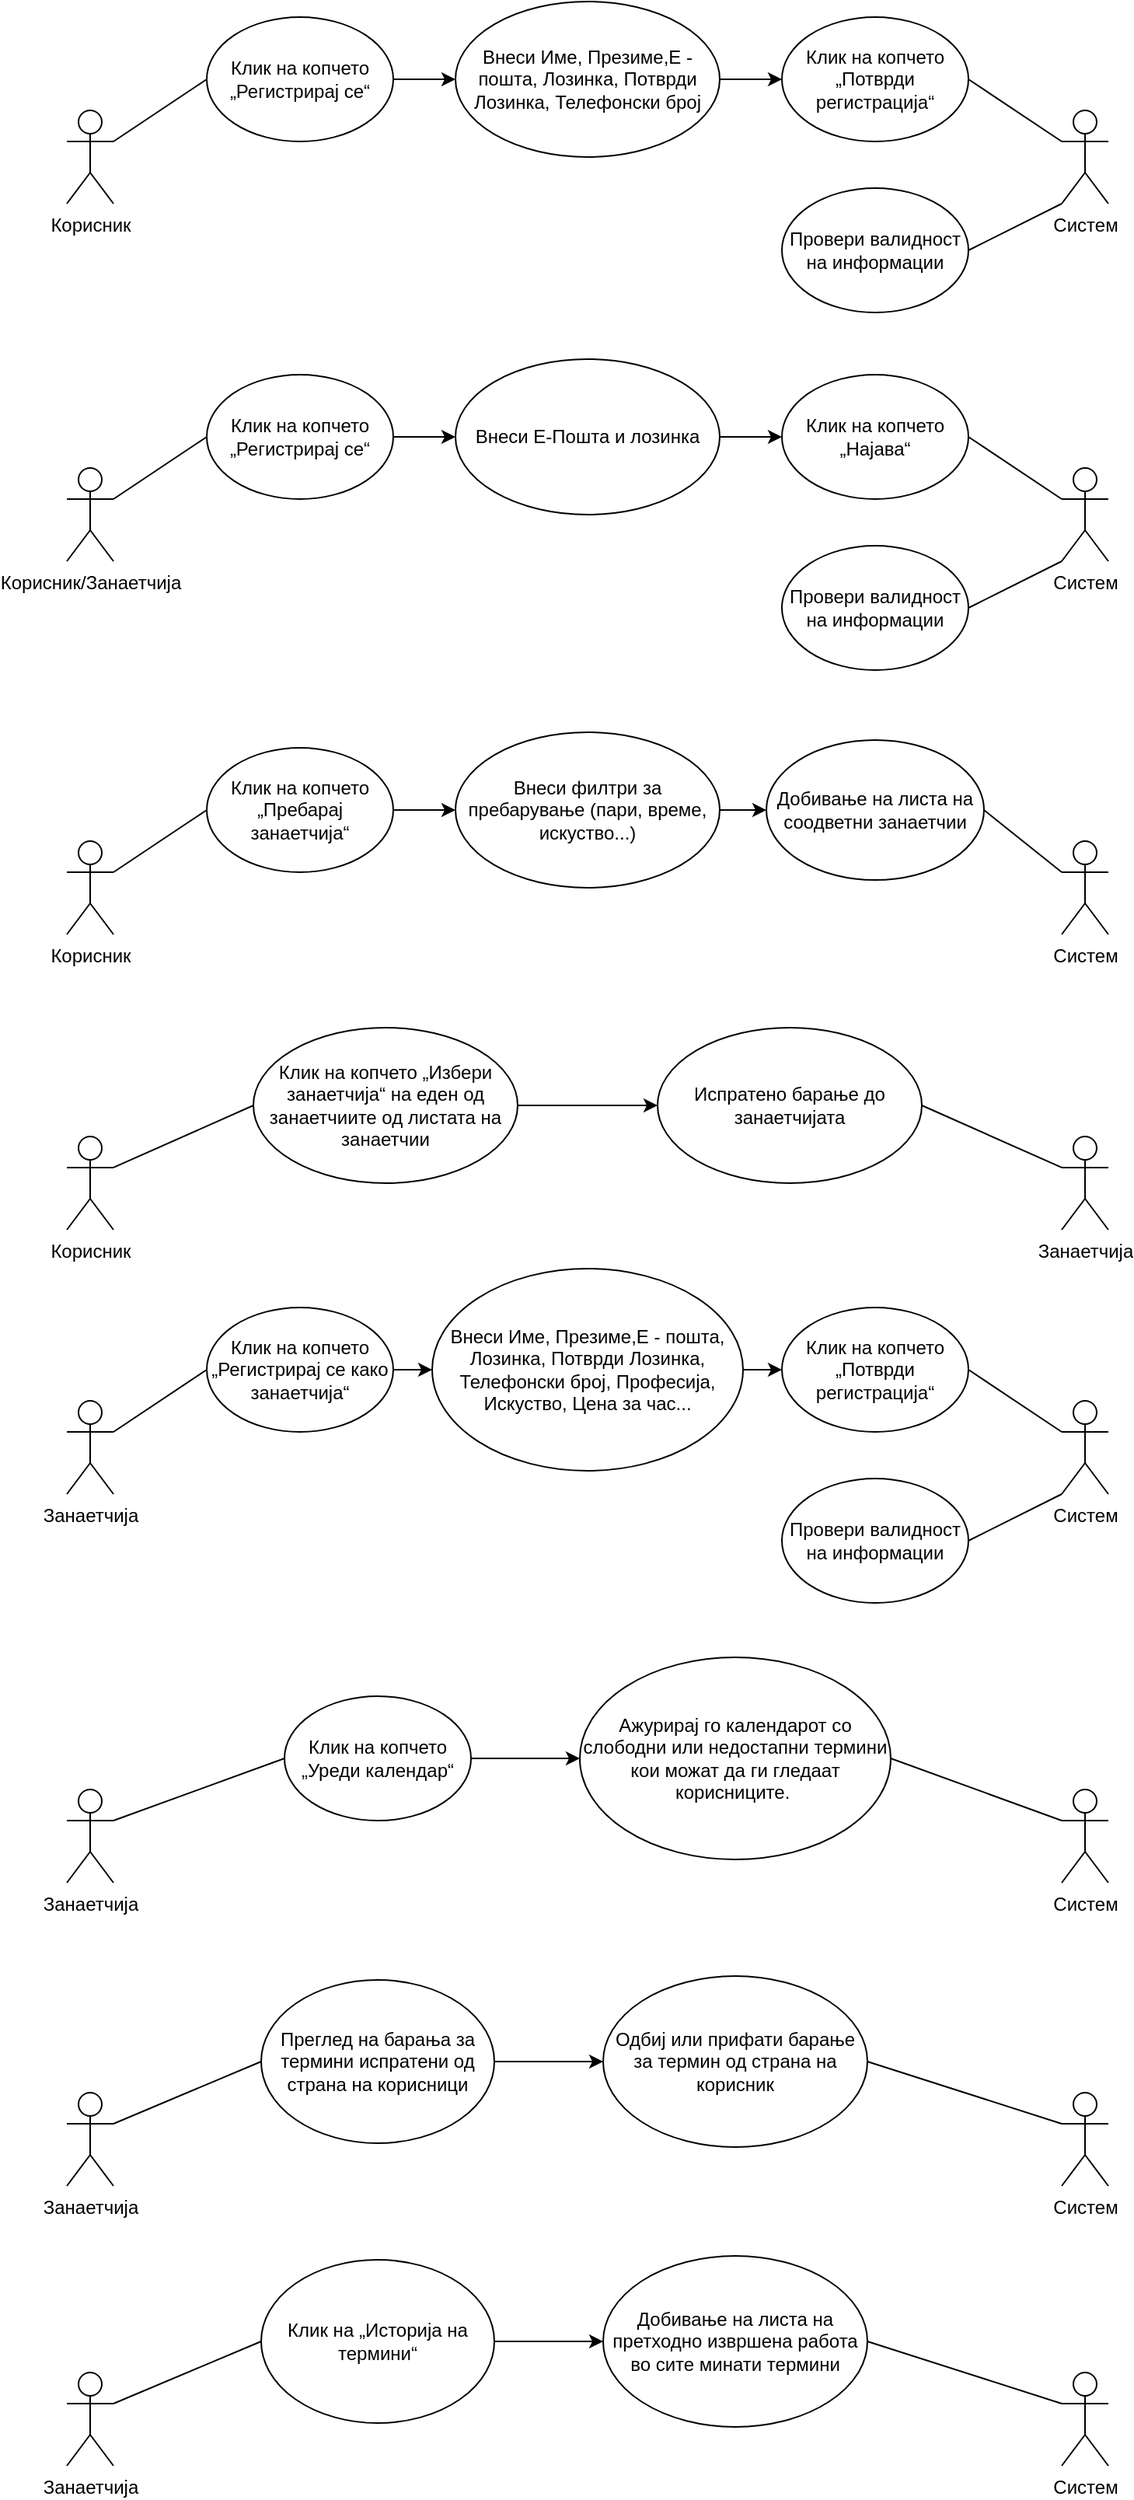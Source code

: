 <mxfile version="22.1.11" type="device">
  <diagram name="Page-1" id="tJ1DZ_RtLcEPn3Sru-tL">
    <mxGraphModel dx="1434" dy="780" grid="1" gridSize="10" guides="1" tooltips="1" connect="1" arrows="1" fold="1" page="1" pageScale="1" pageWidth="850" pageHeight="1100" math="0" shadow="0">
      <root>
        <mxCell id="0" />
        <mxCell id="1" parent="0" />
        <mxCell id="VpdtwhGYTW0_7kn1QT-y-1" value="Корисник" style="shape=umlActor;verticalLabelPosition=bottom;verticalAlign=top;html=1;outlineConnect=0;" parent="1" vertex="1">
          <mxGeometry x="60" y="110" width="30" height="60" as="geometry" />
        </mxCell>
        <mxCell id="VpdtwhGYTW0_7kn1QT-y-2" value="Клик на копчето „Регистрирај се“" style="ellipse;whiteSpace=wrap;html=1;" parent="1" vertex="1">
          <mxGeometry x="150" y="50" width="120" height="80" as="geometry" />
        </mxCell>
        <mxCell id="VpdtwhGYTW0_7kn1QT-y-3" value="Внеси Име, Презиме,Е - пошта, Лозинка, Потврди Лозинка, Телефонски број" style="ellipse;whiteSpace=wrap;html=1;" parent="1" vertex="1">
          <mxGeometry x="310" y="40" width="170" height="100" as="geometry" />
        </mxCell>
        <mxCell id="VpdtwhGYTW0_7kn1QT-y-4" value="Клик на копчето „Потврди регистрација“" style="ellipse;whiteSpace=wrap;html=1;" parent="1" vertex="1">
          <mxGeometry x="520" y="50" width="120" height="80" as="geometry" />
        </mxCell>
        <mxCell id="VpdtwhGYTW0_7kn1QT-y-5" value="Систем" style="shape=umlActor;verticalLabelPosition=bottom;verticalAlign=top;html=1;outlineConnect=0;" parent="1" vertex="1">
          <mxGeometry x="700" y="110" width="30" height="60" as="geometry" />
        </mxCell>
        <mxCell id="VpdtwhGYTW0_7kn1QT-y-7" value="" style="endArrow=classic;html=1;rounded=0;exitX=1;exitY=0.5;exitDx=0;exitDy=0;entryX=0;entryY=0.5;entryDx=0;entryDy=0;" parent="1" source="VpdtwhGYTW0_7kn1QT-y-2" target="VpdtwhGYTW0_7kn1QT-y-3" edge="1">
          <mxGeometry width="50" height="50" relative="1" as="geometry">
            <mxPoint x="270" y="180" as="sourcePoint" />
            <mxPoint x="320" y="130" as="targetPoint" />
          </mxGeometry>
        </mxCell>
        <mxCell id="VpdtwhGYTW0_7kn1QT-y-8" value="" style="endArrow=classic;html=1;rounded=0;exitX=1;exitY=0.5;exitDx=0;exitDy=0;entryX=0;entryY=0.5;entryDx=0;entryDy=0;" parent="1" source="VpdtwhGYTW0_7kn1QT-y-3" target="VpdtwhGYTW0_7kn1QT-y-4" edge="1">
          <mxGeometry width="50" height="50" relative="1" as="geometry">
            <mxPoint x="350" y="260" as="sourcePoint" />
            <mxPoint x="400" y="210" as="targetPoint" />
          </mxGeometry>
        </mxCell>
        <mxCell id="VpdtwhGYTW0_7kn1QT-y-19" value="" style="endArrow=none;html=1;rounded=0;entryX=0;entryY=0.5;entryDx=0;entryDy=0;exitX=1;exitY=0.333;exitDx=0;exitDy=0;exitPerimeter=0;" parent="1" source="VpdtwhGYTW0_7kn1QT-y-1" target="VpdtwhGYTW0_7kn1QT-y-2" edge="1">
          <mxGeometry width="50" height="50" relative="1" as="geometry">
            <mxPoint x="350" y="300" as="sourcePoint" />
            <mxPoint x="400" y="250" as="targetPoint" />
          </mxGeometry>
        </mxCell>
        <mxCell id="VpdtwhGYTW0_7kn1QT-y-20" value="" style="endArrow=none;html=1;rounded=0;entryX=1;entryY=0.5;entryDx=0;entryDy=0;exitX=0;exitY=0.333;exitDx=0;exitDy=0;exitPerimeter=0;" parent="1" source="VpdtwhGYTW0_7kn1QT-y-5" target="VpdtwhGYTW0_7kn1QT-y-4" edge="1">
          <mxGeometry width="50" height="50" relative="1" as="geometry">
            <mxPoint x="350" y="300" as="sourcePoint" />
            <mxPoint x="400" y="250" as="targetPoint" />
          </mxGeometry>
        </mxCell>
        <mxCell id="VpdtwhGYTW0_7kn1QT-y-21" value="Корисник/Занаетчија" style="shape=umlActor;verticalLabelPosition=bottom;verticalAlign=top;html=1;outlineConnect=0;" parent="1" vertex="1">
          <mxGeometry x="60" y="340" width="30" height="60" as="geometry" />
        </mxCell>
        <mxCell id="VpdtwhGYTW0_7kn1QT-y-22" value="Клик на копчето „Регистрирај се“" style="ellipse;whiteSpace=wrap;html=1;" parent="1" vertex="1">
          <mxGeometry x="150" y="280" width="120" height="80" as="geometry" />
        </mxCell>
        <mxCell id="VpdtwhGYTW0_7kn1QT-y-23" value="Внеси Е-Пошта и лозинка" style="ellipse;whiteSpace=wrap;html=1;" parent="1" vertex="1">
          <mxGeometry x="310" y="270" width="170" height="100" as="geometry" />
        </mxCell>
        <mxCell id="VpdtwhGYTW0_7kn1QT-y-24" value="Клик на копчето „Најава“" style="ellipse;whiteSpace=wrap;html=1;" parent="1" vertex="1">
          <mxGeometry x="520" y="280" width="120" height="80" as="geometry" />
        </mxCell>
        <mxCell id="VpdtwhGYTW0_7kn1QT-y-25" value="Систем" style="shape=umlActor;verticalLabelPosition=bottom;verticalAlign=top;html=1;outlineConnect=0;" parent="1" vertex="1">
          <mxGeometry x="700" y="340" width="30" height="60" as="geometry" />
        </mxCell>
        <mxCell id="VpdtwhGYTW0_7kn1QT-y-26" value="" style="endArrow=classic;html=1;rounded=0;exitX=1;exitY=0.5;exitDx=0;exitDy=0;entryX=0;entryY=0.5;entryDx=0;entryDy=0;" parent="1" source="VpdtwhGYTW0_7kn1QT-y-22" target="VpdtwhGYTW0_7kn1QT-y-23" edge="1">
          <mxGeometry width="50" height="50" relative="1" as="geometry">
            <mxPoint x="270" y="410" as="sourcePoint" />
            <mxPoint x="320" y="360" as="targetPoint" />
          </mxGeometry>
        </mxCell>
        <mxCell id="VpdtwhGYTW0_7kn1QT-y-27" value="" style="endArrow=classic;html=1;rounded=0;exitX=1;exitY=0.5;exitDx=0;exitDy=0;entryX=0;entryY=0.5;entryDx=0;entryDy=0;" parent="1" source="VpdtwhGYTW0_7kn1QT-y-23" target="VpdtwhGYTW0_7kn1QT-y-24" edge="1">
          <mxGeometry width="50" height="50" relative="1" as="geometry">
            <mxPoint x="350" y="490" as="sourcePoint" />
            <mxPoint x="400" y="440" as="targetPoint" />
          </mxGeometry>
        </mxCell>
        <mxCell id="VpdtwhGYTW0_7kn1QT-y-28" value="" style="endArrow=none;html=1;rounded=0;entryX=0;entryY=0.5;entryDx=0;entryDy=0;exitX=1;exitY=0.333;exitDx=0;exitDy=0;exitPerimeter=0;" parent="1" source="VpdtwhGYTW0_7kn1QT-y-21" target="VpdtwhGYTW0_7kn1QT-y-22" edge="1">
          <mxGeometry width="50" height="50" relative="1" as="geometry">
            <mxPoint x="350" y="530" as="sourcePoint" />
            <mxPoint x="400" y="480" as="targetPoint" />
          </mxGeometry>
        </mxCell>
        <mxCell id="VpdtwhGYTW0_7kn1QT-y-29" value="" style="endArrow=none;html=1;rounded=0;entryX=1;entryY=0.5;entryDx=0;entryDy=0;exitX=0;exitY=0.333;exitDx=0;exitDy=0;exitPerimeter=0;" parent="1" source="VpdtwhGYTW0_7kn1QT-y-25" target="VpdtwhGYTW0_7kn1QT-y-24" edge="1">
          <mxGeometry width="50" height="50" relative="1" as="geometry">
            <mxPoint x="350" y="530" as="sourcePoint" />
            <mxPoint x="400" y="480" as="targetPoint" />
          </mxGeometry>
        </mxCell>
        <mxCell id="VpdtwhGYTW0_7kn1QT-y-30" value="Провери валидност на информации" style="ellipse;whiteSpace=wrap;html=1;" parent="1" vertex="1">
          <mxGeometry x="520" y="160" width="120" height="80" as="geometry" />
        </mxCell>
        <mxCell id="VpdtwhGYTW0_7kn1QT-y-31" value="" style="endArrow=none;html=1;rounded=0;entryX=0;entryY=1;entryDx=0;entryDy=0;entryPerimeter=0;exitX=1;exitY=0.5;exitDx=0;exitDy=0;" parent="1" source="VpdtwhGYTW0_7kn1QT-y-30" target="VpdtwhGYTW0_7kn1QT-y-5" edge="1">
          <mxGeometry width="50" height="50" relative="1" as="geometry">
            <mxPoint x="350" y="280" as="sourcePoint" />
            <mxPoint x="400" y="230" as="targetPoint" />
          </mxGeometry>
        </mxCell>
        <mxCell id="VpdtwhGYTW0_7kn1QT-y-33" value="Провери валидност на информации" style="ellipse;whiteSpace=wrap;html=1;" parent="1" vertex="1">
          <mxGeometry x="520" y="390" width="120" height="80" as="geometry" />
        </mxCell>
        <mxCell id="VpdtwhGYTW0_7kn1QT-y-35" value="" style="endArrow=none;html=1;rounded=0;entryX=0;entryY=1;entryDx=0;entryDy=0;entryPerimeter=0;exitX=1;exitY=0.5;exitDx=0;exitDy=0;" parent="1" source="VpdtwhGYTW0_7kn1QT-y-33" target="VpdtwhGYTW0_7kn1QT-y-25" edge="1">
          <mxGeometry width="50" height="50" relative="1" as="geometry">
            <mxPoint x="350" y="320" as="sourcePoint" />
            <mxPoint x="400" y="270" as="targetPoint" />
          </mxGeometry>
        </mxCell>
        <mxCell id="VpdtwhGYTW0_7kn1QT-y-36" value="Корисник" style="shape=umlActor;verticalLabelPosition=bottom;verticalAlign=top;html=1;outlineConnect=0;" parent="1" vertex="1">
          <mxGeometry x="60" y="580" width="30" height="60" as="geometry" />
        </mxCell>
        <mxCell id="VpdtwhGYTW0_7kn1QT-y-37" value="Клик на копчето „Пребарај занаетчија“" style="ellipse;whiteSpace=wrap;html=1;" parent="1" vertex="1">
          <mxGeometry x="150" y="520" width="120" height="80" as="geometry" />
        </mxCell>
        <mxCell id="VpdtwhGYTW0_7kn1QT-y-38" value="Внеси филтри за пребарување (пари, време, искуство...)" style="ellipse;whiteSpace=wrap;html=1;" parent="1" vertex="1">
          <mxGeometry x="310" y="510" width="170" height="100" as="geometry" />
        </mxCell>
        <mxCell id="VpdtwhGYTW0_7kn1QT-y-39" value="Добивање на листа на соодветни занаетчии" style="ellipse;whiteSpace=wrap;html=1;" parent="1" vertex="1">
          <mxGeometry x="510" y="515" width="140" height="90" as="geometry" />
        </mxCell>
        <mxCell id="VpdtwhGYTW0_7kn1QT-y-40" value="Систем" style="shape=umlActor;verticalLabelPosition=bottom;verticalAlign=top;html=1;outlineConnect=0;" parent="1" vertex="1">
          <mxGeometry x="700" y="580" width="30" height="60" as="geometry" />
        </mxCell>
        <mxCell id="VpdtwhGYTW0_7kn1QT-y-41" value="" style="endArrow=classic;html=1;rounded=0;exitX=1;exitY=0.5;exitDx=0;exitDy=0;entryX=0;entryY=0.5;entryDx=0;entryDy=0;" parent="1" source="VpdtwhGYTW0_7kn1QT-y-37" target="VpdtwhGYTW0_7kn1QT-y-38" edge="1">
          <mxGeometry width="50" height="50" relative="1" as="geometry">
            <mxPoint x="270" y="650" as="sourcePoint" />
            <mxPoint x="320" y="600" as="targetPoint" />
          </mxGeometry>
        </mxCell>
        <mxCell id="VpdtwhGYTW0_7kn1QT-y-42" value="" style="endArrow=classic;html=1;rounded=0;exitX=1;exitY=0.5;exitDx=0;exitDy=0;entryX=0;entryY=0.5;entryDx=0;entryDy=0;" parent="1" source="VpdtwhGYTW0_7kn1QT-y-38" target="VpdtwhGYTW0_7kn1QT-y-39" edge="1">
          <mxGeometry width="50" height="50" relative="1" as="geometry">
            <mxPoint x="350" y="730" as="sourcePoint" />
            <mxPoint x="400" y="680" as="targetPoint" />
          </mxGeometry>
        </mxCell>
        <mxCell id="VpdtwhGYTW0_7kn1QT-y-43" value="" style="endArrow=none;html=1;rounded=0;entryX=0;entryY=0.5;entryDx=0;entryDy=0;exitX=1;exitY=0.333;exitDx=0;exitDy=0;exitPerimeter=0;" parent="1" source="VpdtwhGYTW0_7kn1QT-y-36" target="VpdtwhGYTW0_7kn1QT-y-37" edge="1">
          <mxGeometry width="50" height="50" relative="1" as="geometry">
            <mxPoint x="350" y="770" as="sourcePoint" />
            <mxPoint x="400" y="720" as="targetPoint" />
          </mxGeometry>
        </mxCell>
        <mxCell id="VpdtwhGYTW0_7kn1QT-y-44" value="" style="endArrow=none;html=1;rounded=0;entryX=1;entryY=0.5;entryDx=0;entryDy=0;exitX=0;exitY=0.333;exitDx=0;exitDy=0;exitPerimeter=0;" parent="1" source="VpdtwhGYTW0_7kn1QT-y-40" target="VpdtwhGYTW0_7kn1QT-y-39" edge="1">
          <mxGeometry width="50" height="50" relative="1" as="geometry">
            <mxPoint x="350" y="770" as="sourcePoint" />
            <mxPoint x="400" y="720" as="targetPoint" />
          </mxGeometry>
        </mxCell>
        <mxCell id="VpdtwhGYTW0_7kn1QT-y-47" value="Корисник" style="shape=umlActor;verticalLabelPosition=bottom;verticalAlign=top;html=1;outlineConnect=0;" parent="1" vertex="1">
          <mxGeometry x="60" y="770" width="30" height="60" as="geometry" />
        </mxCell>
        <mxCell id="VpdtwhGYTW0_7kn1QT-y-48" value="Клик на копчето „Избери занаетчија“ на еден од занаетчиите од листата на занаетчии" style="ellipse;whiteSpace=wrap;html=1;" parent="1" vertex="1">
          <mxGeometry x="180" y="700" width="170" height="100" as="geometry" />
        </mxCell>
        <mxCell id="VpdtwhGYTW0_7kn1QT-y-49" value="Испратено барање до занаетчијата" style="ellipse;whiteSpace=wrap;html=1;" parent="1" vertex="1">
          <mxGeometry x="440" y="700" width="170" height="100" as="geometry" />
        </mxCell>
        <mxCell id="VpdtwhGYTW0_7kn1QT-y-51" value="Занаетчија" style="shape=umlActor;verticalLabelPosition=bottom;verticalAlign=top;html=1;outlineConnect=0;" parent="1" vertex="1">
          <mxGeometry x="700" y="770" width="30" height="60" as="geometry" />
        </mxCell>
        <mxCell id="VpdtwhGYTW0_7kn1QT-y-52" value="" style="endArrow=classic;html=1;rounded=0;exitX=1;exitY=0.5;exitDx=0;exitDy=0;entryX=0;entryY=0.5;entryDx=0;entryDy=0;" parent="1" source="VpdtwhGYTW0_7kn1QT-y-48" target="VpdtwhGYTW0_7kn1QT-y-49" edge="1">
          <mxGeometry width="50" height="50" relative="1" as="geometry">
            <mxPoint x="270" y="840" as="sourcePoint" />
            <mxPoint x="320" y="790" as="targetPoint" />
          </mxGeometry>
        </mxCell>
        <mxCell id="VpdtwhGYTW0_7kn1QT-y-54" value="" style="endArrow=none;html=1;rounded=0;entryX=0;entryY=0.5;entryDx=0;entryDy=0;exitX=1;exitY=0.333;exitDx=0;exitDy=0;exitPerimeter=0;" parent="1" source="VpdtwhGYTW0_7kn1QT-y-47" target="VpdtwhGYTW0_7kn1QT-y-48" edge="1">
          <mxGeometry width="50" height="50" relative="1" as="geometry">
            <mxPoint x="350" y="960" as="sourcePoint" />
            <mxPoint x="400" y="910" as="targetPoint" />
          </mxGeometry>
        </mxCell>
        <mxCell id="VpdtwhGYTW0_7kn1QT-y-55" value="" style="endArrow=none;html=1;rounded=0;entryX=1;entryY=0.5;entryDx=0;entryDy=0;exitX=0;exitY=0.333;exitDx=0;exitDy=0;exitPerimeter=0;" parent="1" source="VpdtwhGYTW0_7kn1QT-y-51" target="VpdtwhGYTW0_7kn1QT-y-49" edge="1">
          <mxGeometry width="50" height="50" relative="1" as="geometry">
            <mxPoint x="350" y="960" as="sourcePoint" />
            <mxPoint x="650" y="750" as="targetPoint" />
          </mxGeometry>
        </mxCell>
        <mxCell id="VpdtwhGYTW0_7kn1QT-y-56" value="Занаетчија" style="shape=umlActor;verticalLabelPosition=bottom;verticalAlign=top;html=1;outlineConnect=0;" parent="1" vertex="1">
          <mxGeometry x="60" y="940" width="30" height="60" as="geometry" />
        </mxCell>
        <mxCell id="VpdtwhGYTW0_7kn1QT-y-57" value="Клик на копчето „Регистрирај се како занаетчија“" style="ellipse;whiteSpace=wrap;html=1;" parent="1" vertex="1">
          <mxGeometry x="150" y="880" width="120" height="80" as="geometry" />
        </mxCell>
        <mxCell id="VpdtwhGYTW0_7kn1QT-y-58" value="Внеси Име, Презиме,Е - пошта, Лозинка, Потврди Лозинка, Телефонски број, Професија, Искуство, Цена за час..." style="ellipse;whiteSpace=wrap;html=1;" parent="1" vertex="1">
          <mxGeometry x="295" y="855" width="200" height="130" as="geometry" />
        </mxCell>
        <mxCell id="VpdtwhGYTW0_7kn1QT-y-59" value="Клик на копчето „Потврди регистрација“" style="ellipse;whiteSpace=wrap;html=1;" parent="1" vertex="1">
          <mxGeometry x="520" y="880" width="120" height="80" as="geometry" />
        </mxCell>
        <mxCell id="VpdtwhGYTW0_7kn1QT-y-60" value="Систем" style="shape=umlActor;verticalLabelPosition=bottom;verticalAlign=top;html=1;outlineConnect=0;" parent="1" vertex="1">
          <mxGeometry x="700" y="940" width="30" height="60" as="geometry" />
        </mxCell>
        <mxCell id="VpdtwhGYTW0_7kn1QT-y-61" value="" style="endArrow=classic;html=1;rounded=0;exitX=1;exitY=0.5;exitDx=0;exitDy=0;entryX=0;entryY=0.5;entryDx=0;entryDy=0;" parent="1" source="VpdtwhGYTW0_7kn1QT-y-57" target="VpdtwhGYTW0_7kn1QT-y-58" edge="1">
          <mxGeometry width="50" height="50" relative="1" as="geometry">
            <mxPoint x="270" y="1010" as="sourcePoint" />
            <mxPoint x="320" y="960" as="targetPoint" />
          </mxGeometry>
        </mxCell>
        <mxCell id="VpdtwhGYTW0_7kn1QT-y-62" value="" style="endArrow=classic;html=1;rounded=0;exitX=1;exitY=0.5;exitDx=0;exitDy=0;entryX=0;entryY=0.5;entryDx=0;entryDy=0;" parent="1" source="VpdtwhGYTW0_7kn1QT-y-58" target="VpdtwhGYTW0_7kn1QT-y-59" edge="1">
          <mxGeometry width="50" height="50" relative="1" as="geometry">
            <mxPoint x="350" y="1090" as="sourcePoint" />
            <mxPoint x="400" y="1040" as="targetPoint" />
          </mxGeometry>
        </mxCell>
        <mxCell id="VpdtwhGYTW0_7kn1QT-y-63" value="" style="endArrow=none;html=1;rounded=0;entryX=0;entryY=0.5;entryDx=0;entryDy=0;exitX=1;exitY=0.333;exitDx=0;exitDy=0;exitPerimeter=0;" parent="1" source="VpdtwhGYTW0_7kn1QT-y-56" target="VpdtwhGYTW0_7kn1QT-y-57" edge="1">
          <mxGeometry width="50" height="50" relative="1" as="geometry">
            <mxPoint x="350" y="1130" as="sourcePoint" />
            <mxPoint x="400" y="1080" as="targetPoint" />
          </mxGeometry>
        </mxCell>
        <mxCell id="VpdtwhGYTW0_7kn1QT-y-64" value="" style="endArrow=none;html=1;rounded=0;entryX=1;entryY=0.5;entryDx=0;entryDy=0;exitX=0;exitY=0.333;exitDx=0;exitDy=0;exitPerimeter=0;" parent="1" source="VpdtwhGYTW0_7kn1QT-y-60" target="VpdtwhGYTW0_7kn1QT-y-59" edge="1">
          <mxGeometry width="50" height="50" relative="1" as="geometry">
            <mxPoint x="350" y="1130" as="sourcePoint" />
            <mxPoint x="400" y="1080" as="targetPoint" />
          </mxGeometry>
        </mxCell>
        <mxCell id="VpdtwhGYTW0_7kn1QT-y-65" value="Провери валидност на информации" style="ellipse;whiteSpace=wrap;html=1;" parent="1" vertex="1">
          <mxGeometry x="520" y="990" width="120" height="80" as="geometry" />
        </mxCell>
        <mxCell id="VpdtwhGYTW0_7kn1QT-y-66" value="" style="endArrow=none;html=1;rounded=0;entryX=0;entryY=1;entryDx=0;entryDy=0;entryPerimeter=0;exitX=1;exitY=0.5;exitDx=0;exitDy=0;" parent="1" source="VpdtwhGYTW0_7kn1QT-y-65" target="VpdtwhGYTW0_7kn1QT-y-60" edge="1">
          <mxGeometry width="50" height="50" relative="1" as="geometry">
            <mxPoint x="350" y="1110" as="sourcePoint" />
            <mxPoint x="400" y="1060" as="targetPoint" />
          </mxGeometry>
        </mxCell>
        <mxCell id="VpdtwhGYTW0_7kn1QT-y-68" value="Занаетчија" style="shape=umlActor;verticalLabelPosition=bottom;verticalAlign=top;html=1;outlineConnect=0;" parent="1" vertex="1">
          <mxGeometry x="60" y="1190" width="30" height="60" as="geometry" />
        </mxCell>
        <mxCell id="VpdtwhGYTW0_7kn1QT-y-69" value="Клик на копчето „Уреди календар“" style="ellipse;whiteSpace=wrap;html=1;" parent="1" vertex="1">
          <mxGeometry x="200" y="1130" width="120" height="80" as="geometry" />
        </mxCell>
        <mxCell id="VpdtwhGYTW0_7kn1QT-y-70" value="Ажурирај го календарот со слободни или недостапни термини кои можат да ги гледаат корисниците.&amp;nbsp;" style="ellipse;whiteSpace=wrap;html=1;" parent="1" vertex="1">
          <mxGeometry x="390" y="1105" width="200" height="130" as="geometry" />
        </mxCell>
        <mxCell id="VpdtwhGYTW0_7kn1QT-y-72" value="Систем" style="shape=umlActor;verticalLabelPosition=bottom;verticalAlign=top;html=1;outlineConnect=0;" parent="1" vertex="1">
          <mxGeometry x="700" y="1190" width="30" height="60" as="geometry" />
        </mxCell>
        <mxCell id="VpdtwhGYTW0_7kn1QT-y-73" value="" style="endArrow=classic;html=1;rounded=0;exitX=1;exitY=0.5;exitDx=0;exitDy=0;entryX=0;entryY=0.5;entryDx=0;entryDy=0;" parent="1" source="VpdtwhGYTW0_7kn1QT-y-69" target="VpdtwhGYTW0_7kn1QT-y-70" edge="1">
          <mxGeometry width="50" height="50" relative="1" as="geometry">
            <mxPoint x="270" y="1260" as="sourcePoint" />
            <mxPoint x="350" y="1170" as="targetPoint" />
          </mxGeometry>
        </mxCell>
        <mxCell id="VpdtwhGYTW0_7kn1QT-y-75" value="" style="endArrow=none;html=1;rounded=0;entryX=0;entryY=0.5;entryDx=0;entryDy=0;exitX=1;exitY=0.333;exitDx=0;exitDy=0;exitPerimeter=0;" parent="1" source="VpdtwhGYTW0_7kn1QT-y-68" target="VpdtwhGYTW0_7kn1QT-y-69" edge="1">
          <mxGeometry width="50" height="50" relative="1" as="geometry">
            <mxPoint x="350" y="1380" as="sourcePoint" />
            <mxPoint x="400" y="1330" as="targetPoint" />
          </mxGeometry>
        </mxCell>
        <mxCell id="VpdtwhGYTW0_7kn1QT-y-76" value="" style="endArrow=none;html=1;rounded=0;exitX=0;exitY=0.333;exitDx=0;exitDy=0;exitPerimeter=0;entryX=1;entryY=0.5;entryDx=0;entryDy=0;" parent="1" source="VpdtwhGYTW0_7kn1QT-y-72" target="VpdtwhGYTW0_7kn1QT-y-70" edge="1">
          <mxGeometry width="50" height="50" relative="1" as="geometry">
            <mxPoint x="350" y="1380" as="sourcePoint" />
            <mxPoint x="620" y="1150" as="targetPoint" />
          </mxGeometry>
        </mxCell>
        <mxCell id="VpdtwhGYTW0_7kn1QT-y-79" value="Занаетчија" style="shape=umlActor;verticalLabelPosition=bottom;verticalAlign=top;html=1;outlineConnect=0;" parent="1" vertex="1">
          <mxGeometry x="60" y="1385" width="30" height="60" as="geometry" />
        </mxCell>
        <mxCell id="VpdtwhGYTW0_7kn1QT-y-80" value="Преглед на барања за термини испратени од страна на корисници" style="ellipse;whiteSpace=wrap;html=1;" parent="1" vertex="1">
          <mxGeometry x="185" y="1312.5" width="150" height="105" as="geometry" />
        </mxCell>
        <mxCell id="VpdtwhGYTW0_7kn1QT-y-81" value="Одбиј или прифати барање за термин од страна на корисник" style="ellipse;whiteSpace=wrap;html=1;" parent="1" vertex="1">
          <mxGeometry x="405" y="1310" width="170" height="110" as="geometry" />
        </mxCell>
        <mxCell id="VpdtwhGYTW0_7kn1QT-y-82" value="Систем" style="shape=umlActor;verticalLabelPosition=bottom;verticalAlign=top;html=1;outlineConnect=0;" parent="1" vertex="1">
          <mxGeometry x="700" y="1385" width="30" height="60" as="geometry" />
        </mxCell>
        <mxCell id="VpdtwhGYTW0_7kn1QT-y-83" value="" style="endArrow=classic;html=1;rounded=0;exitX=1;exitY=0.5;exitDx=0;exitDy=0;entryX=0;entryY=0.5;entryDx=0;entryDy=0;" parent="1" source="VpdtwhGYTW0_7kn1QT-y-80" target="VpdtwhGYTW0_7kn1QT-y-81" edge="1">
          <mxGeometry width="50" height="50" relative="1" as="geometry">
            <mxPoint x="270" y="1455" as="sourcePoint" />
            <mxPoint x="350" y="1365" as="targetPoint" />
          </mxGeometry>
        </mxCell>
        <mxCell id="VpdtwhGYTW0_7kn1QT-y-84" value="" style="endArrow=none;html=1;rounded=0;entryX=0;entryY=0.5;entryDx=0;entryDy=0;exitX=1;exitY=0.333;exitDx=0;exitDy=0;exitPerimeter=0;" parent="1" source="VpdtwhGYTW0_7kn1QT-y-79" target="VpdtwhGYTW0_7kn1QT-y-80" edge="1">
          <mxGeometry width="50" height="50" relative="1" as="geometry">
            <mxPoint x="350" y="1575" as="sourcePoint" />
            <mxPoint x="400" y="1525" as="targetPoint" />
          </mxGeometry>
        </mxCell>
        <mxCell id="VpdtwhGYTW0_7kn1QT-y-85" value="" style="endArrow=none;html=1;rounded=0;exitX=0;exitY=0.333;exitDx=0;exitDy=0;exitPerimeter=0;entryX=1;entryY=0.5;entryDx=0;entryDy=0;" parent="1" source="VpdtwhGYTW0_7kn1QT-y-82" target="VpdtwhGYTW0_7kn1QT-y-81" edge="1">
          <mxGeometry width="50" height="50" relative="1" as="geometry">
            <mxPoint x="350" y="1575" as="sourcePoint" />
            <mxPoint x="620" y="1345" as="targetPoint" />
          </mxGeometry>
        </mxCell>
        <mxCell id="VpdtwhGYTW0_7kn1QT-y-86" value="Занаетчија" style="shape=umlActor;verticalLabelPosition=bottom;verticalAlign=top;html=1;outlineConnect=0;" parent="1" vertex="1">
          <mxGeometry x="60" y="1565" width="30" height="60" as="geometry" />
        </mxCell>
        <mxCell id="VpdtwhGYTW0_7kn1QT-y-87" value="Клик на „Историја на термини“" style="ellipse;whiteSpace=wrap;html=1;" parent="1" vertex="1">
          <mxGeometry x="185" y="1492.5" width="150" height="105" as="geometry" />
        </mxCell>
        <mxCell id="VpdtwhGYTW0_7kn1QT-y-88" value="Добивање на листа на претходно извршена работа во сите минати термини" style="ellipse;whiteSpace=wrap;html=1;" parent="1" vertex="1">
          <mxGeometry x="405" y="1490" width="170" height="110" as="geometry" />
        </mxCell>
        <mxCell id="VpdtwhGYTW0_7kn1QT-y-89" value="Систем" style="shape=umlActor;verticalLabelPosition=bottom;verticalAlign=top;html=1;outlineConnect=0;" parent="1" vertex="1">
          <mxGeometry x="700" y="1565" width="30" height="60" as="geometry" />
        </mxCell>
        <mxCell id="VpdtwhGYTW0_7kn1QT-y-90" value="" style="endArrow=classic;html=1;rounded=0;exitX=1;exitY=0.5;exitDx=0;exitDy=0;entryX=0;entryY=0.5;entryDx=0;entryDy=0;" parent="1" source="VpdtwhGYTW0_7kn1QT-y-87" target="VpdtwhGYTW0_7kn1QT-y-88" edge="1">
          <mxGeometry width="50" height="50" relative="1" as="geometry">
            <mxPoint x="270" y="1635" as="sourcePoint" />
            <mxPoint x="350" y="1545" as="targetPoint" />
          </mxGeometry>
        </mxCell>
        <mxCell id="VpdtwhGYTW0_7kn1QT-y-91" value="" style="endArrow=none;html=1;rounded=0;entryX=0;entryY=0.5;entryDx=0;entryDy=0;exitX=1;exitY=0.333;exitDx=0;exitDy=0;exitPerimeter=0;" parent="1" source="VpdtwhGYTW0_7kn1QT-y-86" target="VpdtwhGYTW0_7kn1QT-y-87" edge="1">
          <mxGeometry width="50" height="50" relative="1" as="geometry">
            <mxPoint x="350" y="1755" as="sourcePoint" />
            <mxPoint x="400" y="1705" as="targetPoint" />
          </mxGeometry>
        </mxCell>
        <mxCell id="VpdtwhGYTW0_7kn1QT-y-92" value="" style="endArrow=none;html=1;rounded=0;exitX=0;exitY=0.333;exitDx=0;exitDy=0;exitPerimeter=0;entryX=1;entryY=0.5;entryDx=0;entryDy=0;" parent="1" source="VpdtwhGYTW0_7kn1QT-y-89" target="VpdtwhGYTW0_7kn1QT-y-88" edge="1">
          <mxGeometry width="50" height="50" relative="1" as="geometry">
            <mxPoint x="350" y="1755" as="sourcePoint" />
            <mxPoint x="620" y="1525" as="targetPoint" />
          </mxGeometry>
        </mxCell>
      </root>
    </mxGraphModel>
  </diagram>
</mxfile>
